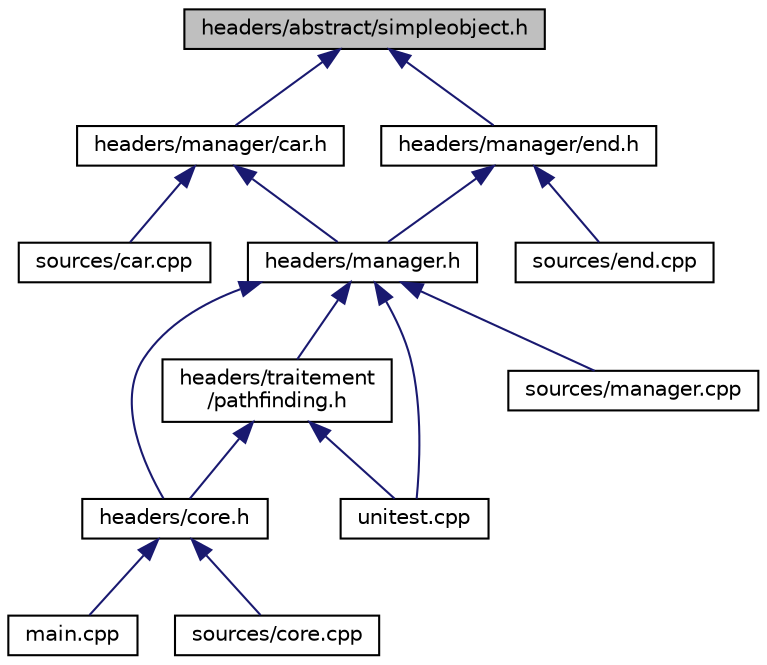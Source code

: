digraph "headers/abstract/simpleobject.h"
{
  edge [fontname="Helvetica",fontsize="10",labelfontname="Helvetica",labelfontsize="10"];
  node [fontname="Helvetica",fontsize="10",shape=record];
  Node1 [label="headers/abstract/simpleobject.h",height=0.2,width=0.4,color="black", fillcolor="grey75", style="filled" fontcolor="black"];
  Node1 -> Node2 [dir="back",color="midnightblue",fontsize="10",style="solid",fontname="Helvetica"];
  Node2 [label="headers/manager/car.h",height=0.2,width=0.4,color="black", fillcolor="white", style="filled",URL="$car_8h.html",tooltip="Abstract of SimpleObject  Virtual function. "];
  Node2 -> Node3 [dir="back",color="midnightblue",fontsize="10",style="solid",fontname="Helvetica"];
  Node3 [label="headers/manager.h",height=0.2,width=0.4,color="black", fillcolor="white", style="filled",URL="$manager_8h.html",tooltip="allow to know *_DEF into the matrix (include &quot;definition.h&quot;) "];
  Node3 -> Node4 [dir="back",color="midnightblue",fontsize="10",style="solid",fontname="Helvetica"];
  Node4 [label="headers/core.h",height=0.2,width=0.4,color="black", fillcolor="white", style="filled",URL="$core_8h.html",tooltip="State of State Machine. "];
  Node4 -> Node5 [dir="back",color="midnightblue",fontsize="10",style="solid",fontname="Helvetica"];
  Node5 [label="main.cpp",height=0.2,width=0.4,color="black", fillcolor="white", style="filled",URL="$main_8cpp.html"];
  Node4 -> Node6 [dir="back",color="midnightblue",fontsize="10",style="solid",fontname="Helvetica"];
  Node6 [label="sources/core.cpp",height=0.2,width=0.4,color="black", fillcolor="white", style="filled",URL="$core_8cpp.html"];
  Node3 -> Node7 [dir="back",color="midnightblue",fontsize="10",style="solid",fontname="Helvetica"];
  Node7 [label="headers/traitement\l/pathfinding.h",height=0.2,width=0.4,color="black", fillcolor="white", style="filled",URL="$pathfinding_8h.html",tooltip="Search the best way to go to Arrival. "];
  Node7 -> Node4 [dir="back",color="midnightblue",fontsize="10",style="solid",fontname="Helvetica"];
  Node7 -> Node8 [dir="back",color="midnightblue",fontsize="10",style="solid",fontname="Helvetica"];
  Node8 [label="unitest.cpp",height=0.2,width=0.4,color="black", fillcolor="white", style="filled",URL="$unitest_8cpp.html"];
  Node3 -> Node9 [dir="back",color="midnightblue",fontsize="10",style="solid",fontname="Helvetica"];
  Node9 [label="sources/manager.cpp",height=0.2,width=0.4,color="black", fillcolor="white", style="filled",URL="$manager_8cpp.html"];
  Node3 -> Node8 [dir="back",color="midnightblue",fontsize="10",style="solid",fontname="Helvetica"];
  Node2 -> Node10 [dir="back",color="midnightblue",fontsize="10",style="solid",fontname="Helvetica"];
  Node10 [label="sources/car.cpp",height=0.2,width=0.4,color="black", fillcolor="white", style="filled",URL="$car_8cpp.html"];
  Node1 -> Node11 [dir="back",color="midnightblue",fontsize="10",style="solid",fontname="Helvetica"];
  Node11 [label="headers/manager/end.h",height=0.2,width=0.4,color="black", fillcolor="white", style="filled",URL="$end_8h.html",tooltip="Abstract of SimpleObject  Virtual function. "];
  Node11 -> Node3 [dir="back",color="midnightblue",fontsize="10",style="solid",fontname="Helvetica"];
  Node11 -> Node12 [dir="back",color="midnightblue",fontsize="10",style="solid",fontname="Helvetica"];
  Node12 [label="sources/end.cpp",height=0.2,width=0.4,color="black", fillcolor="white", style="filled",URL="$end_8cpp.html"];
}
